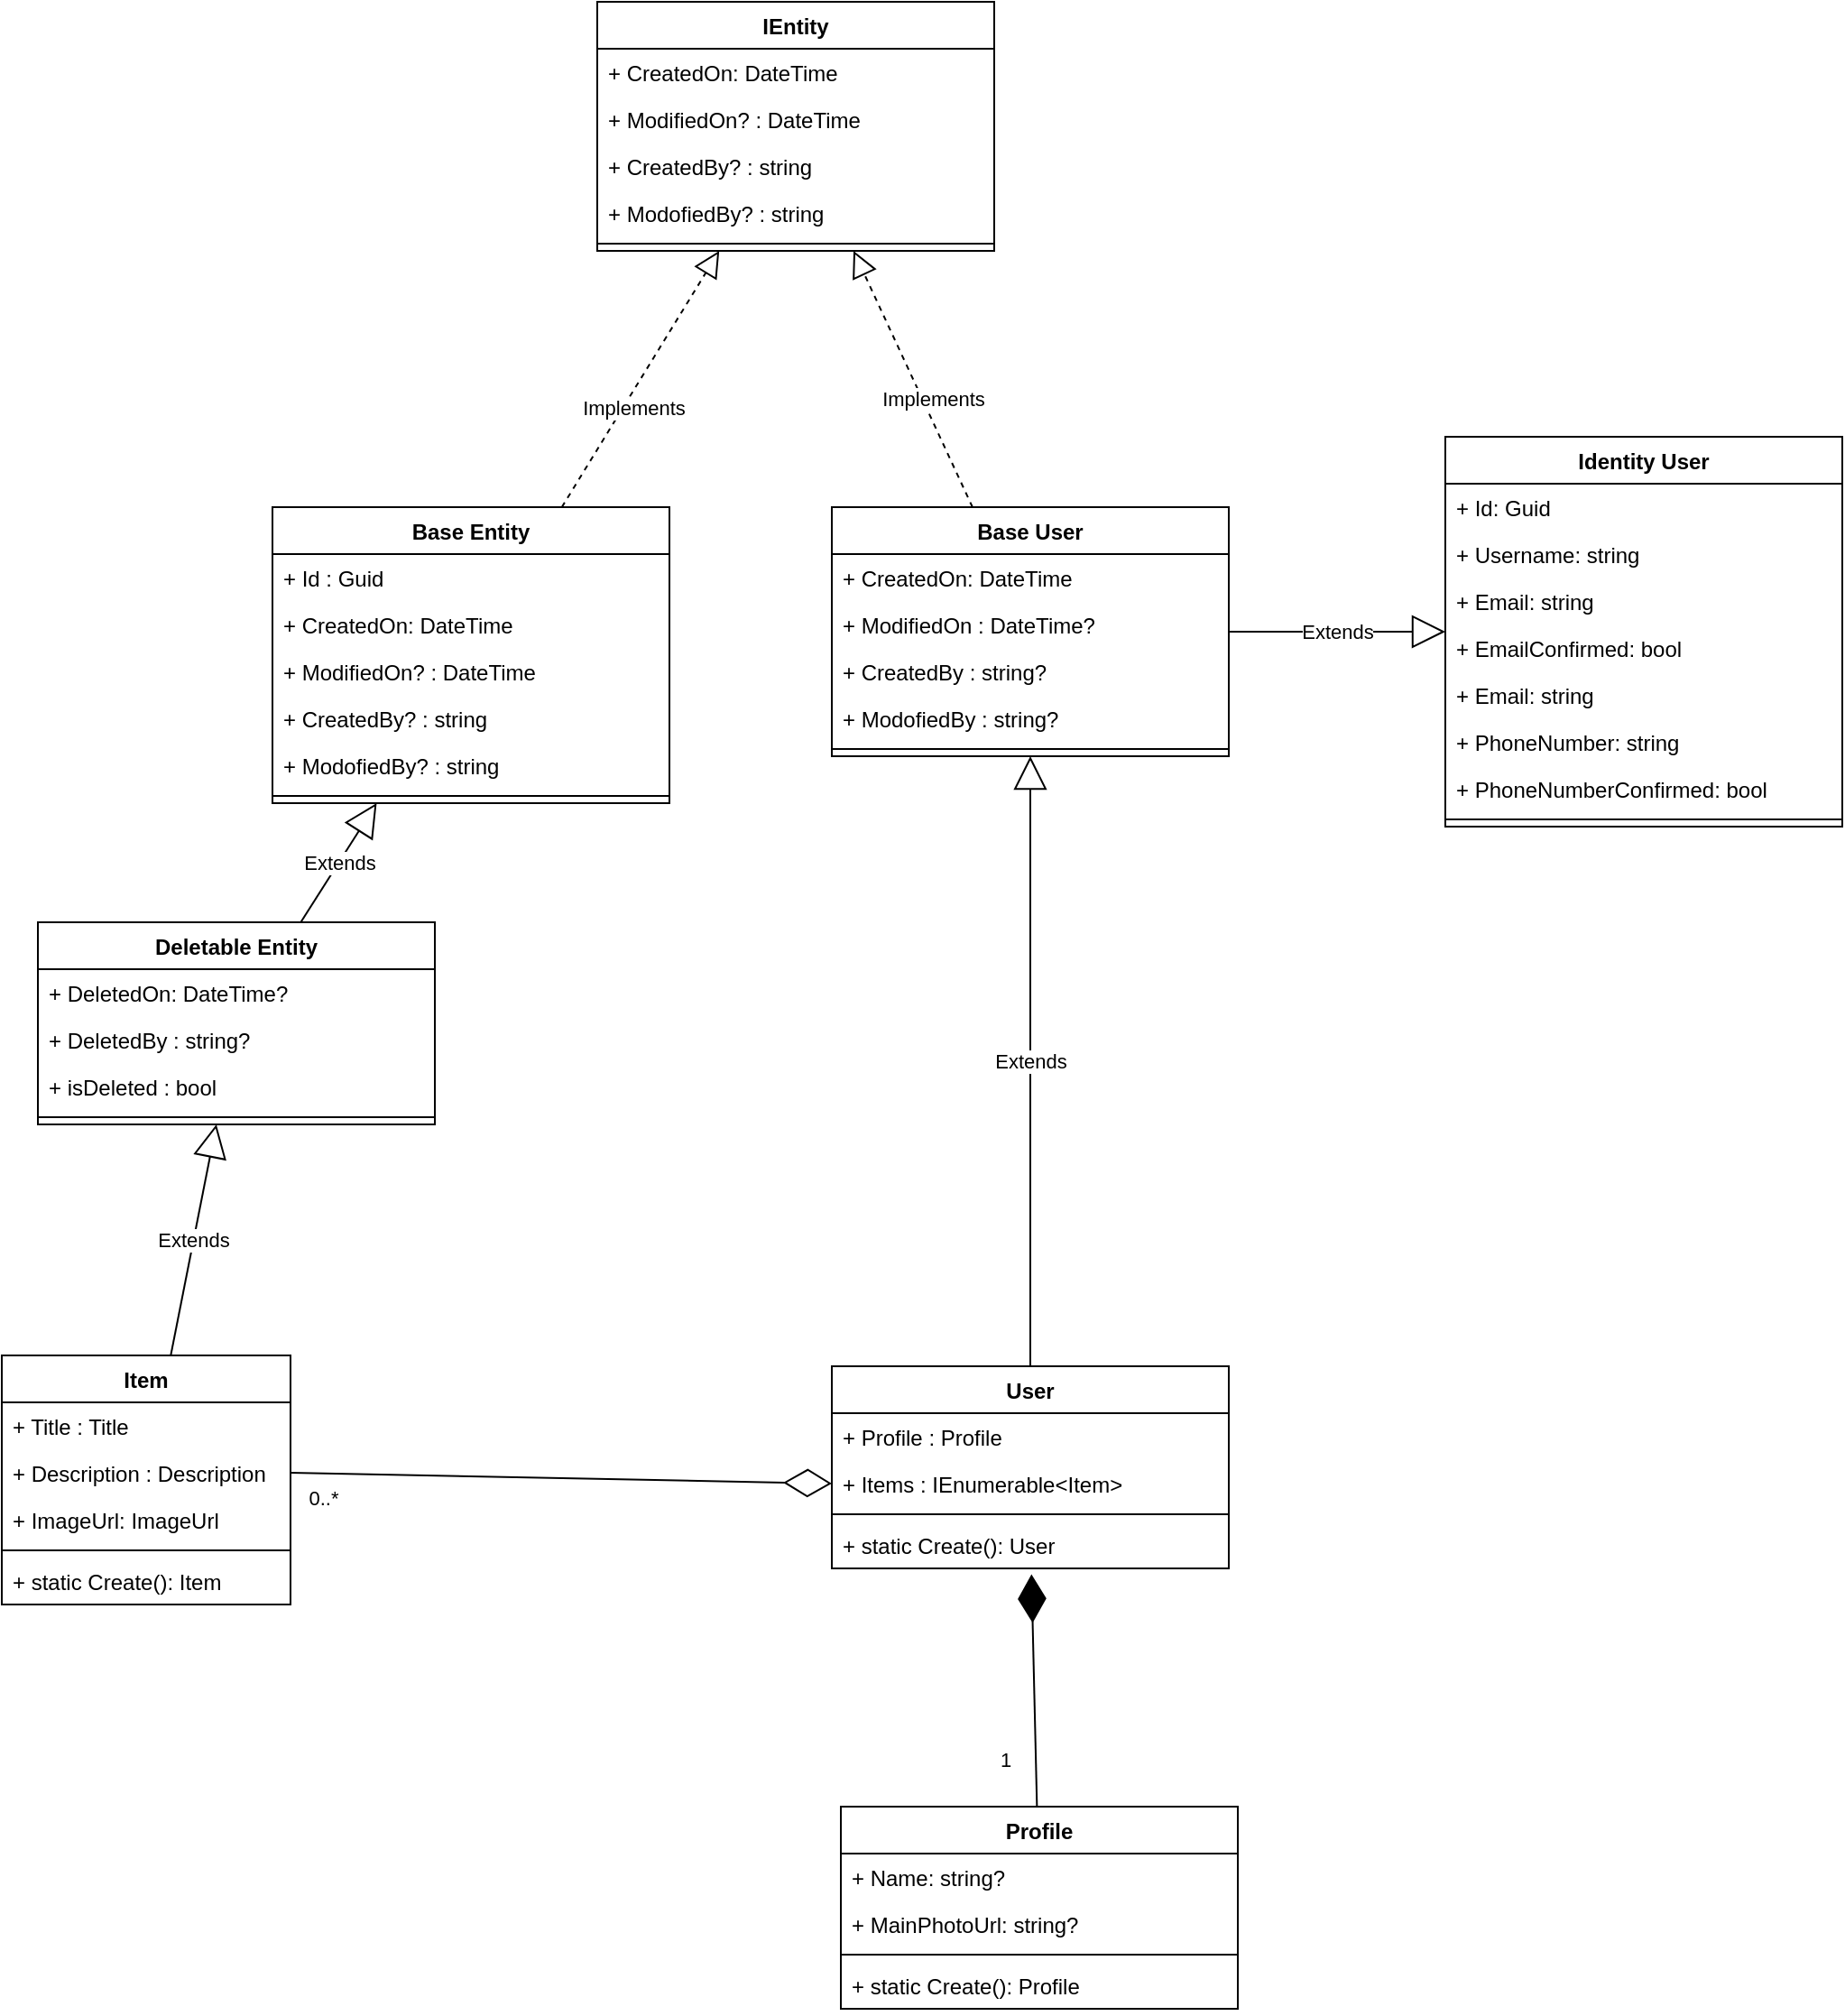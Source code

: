 <mxfile version="20.6.0" type="github">
  <diagram name="Page-1" id="e7e014a7-5840-1c2e-5031-d8a46d1fe8dd">
    <mxGraphModel dx="2302" dy="2025" grid="1" gridSize="10" guides="1" tooltips="1" connect="1" arrows="1" fold="1" page="1" pageScale="1" pageWidth="1169" pageHeight="826" background="none" math="0" shadow="0">
      <root>
        <mxCell id="0" />
        <mxCell id="1" parent="0" />
        <mxCell id="4E-hsFMsyUo2UfAFvhTs-70" value="Item" style="swimlane;fontStyle=1;align=center;verticalAlign=top;childLayout=stackLayout;horizontal=1;startSize=26;horizontalStack=0;resizeParent=1;resizeParentMax=0;resizeLast=0;collapsible=1;marginBottom=0;" parent="1" vertex="1">
          <mxGeometry x="120" y="40" width="160" height="138" as="geometry" />
        </mxCell>
        <mxCell id="4E-hsFMsyUo2UfAFvhTs-75" value="+ Title : Title" style="text;strokeColor=none;fillColor=none;align=left;verticalAlign=top;spacingLeft=4;spacingRight=4;overflow=hidden;rotatable=0;points=[[0,0.5],[1,0.5]];portConstraint=eastwest;" parent="4E-hsFMsyUo2UfAFvhTs-70" vertex="1">
          <mxGeometry y="26" width="160" height="26" as="geometry" />
        </mxCell>
        <mxCell id="4E-hsFMsyUo2UfAFvhTs-76" value="+ Description : Description" style="text;strokeColor=none;fillColor=none;align=left;verticalAlign=top;spacingLeft=4;spacingRight=4;overflow=hidden;rotatable=0;points=[[0,0.5],[1,0.5]];portConstraint=eastwest;" parent="4E-hsFMsyUo2UfAFvhTs-70" vertex="1">
          <mxGeometry y="52" width="160" height="26" as="geometry" />
        </mxCell>
        <mxCell id="4E-hsFMsyUo2UfAFvhTs-77" value="+ ImageUrl: ImageUrl" style="text;strokeColor=none;fillColor=none;align=left;verticalAlign=top;spacingLeft=4;spacingRight=4;overflow=hidden;rotatable=0;points=[[0,0.5],[1,0.5]];portConstraint=eastwest;" parent="4E-hsFMsyUo2UfAFvhTs-70" vertex="1">
          <mxGeometry y="78" width="160" height="26" as="geometry" />
        </mxCell>
        <mxCell id="4E-hsFMsyUo2UfAFvhTs-72" value="" style="line;strokeWidth=1;fillColor=none;align=left;verticalAlign=middle;spacingTop=-1;spacingLeft=3;spacingRight=3;rotatable=0;labelPosition=right;points=[];portConstraint=eastwest;strokeColor=inherit;" parent="4E-hsFMsyUo2UfAFvhTs-70" vertex="1">
          <mxGeometry y="104" width="160" height="8" as="geometry" />
        </mxCell>
        <mxCell id="4E-hsFMsyUo2UfAFvhTs-73" value="+ static Create(): Item" style="text;strokeColor=none;fillColor=none;align=left;verticalAlign=top;spacingLeft=4;spacingRight=4;overflow=hidden;rotatable=0;points=[[0,0.5],[1,0.5]];portConstraint=eastwest;" parent="4E-hsFMsyUo2UfAFvhTs-70" vertex="1">
          <mxGeometry y="112" width="160" height="26" as="geometry" />
        </mxCell>
        <mxCell id="4E-hsFMsyUo2UfAFvhTs-78" value="User" style="swimlane;fontStyle=1;align=center;verticalAlign=top;childLayout=stackLayout;horizontal=1;startSize=26;horizontalStack=0;resizeParent=1;resizeParentMax=0;resizeLast=0;collapsible=1;marginBottom=0;" parent="1" vertex="1">
          <mxGeometry x="580" y="46" width="220" height="112" as="geometry" />
        </mxCell>
        <mxCell id="4E-hsFMsyUo2UfAFvhTs-48" value="+ Profile : Profile" style="text;strokeColor=none;fillColor=none;align=left;verticalAlign=top;spacingLeft=4;spacingRight=4;overflow=hidden;rotatable=0;points=[[0,0.5],[1,0.5]];portConstraint=eastwest;" parent="4E-hsFMsyUo2UfAFvhTs-78" vertex="1">
          <mxGeometry y="26" width="220" height="26" as="geometry" />
        </mxCell>
        <mxCell id="4E-hsFMsyUo2UfAFvhTs-49" value="+ Items : IEnumerable&lt;Item&gt;" style="text;strokeColor=none;fillColor=none;align=left;verticalAlign=top;spacingLeft=4;spacingRight=4;overflow=hidden;rotatable=0;points=[[0,0.5],[1,0.5]];portConstraint=eastwest;" parent="4E-hsFMsyUo2UfAFvhTs-78" vertex="1">
          <mxGeometry y="52" width="220" height="26" as="geometry" />
        </mxCell>
        <mxCell id="4E-hsFMsyUo2UfAFvhTs-83" value="" style="line;strokeWidth=1;fillColor=none;align=left;verticalAlign=middle;spacingTop=-1;spacingLeft=3;spacingRight=3;rotatable=0;labelPosition=right;points=[];portConstraint=eastwest;strokeColor=inherit;" parent="4E-hsFMsyUo2UfAFvhTs-78" vertex="1">
          <mxGeometry y="78" width="220" height="8" as="geometry" />
        </mxCell>
        <mxCell id="4E-hsFMsyUo2UfAFvhTs-84" value="+ static Create(): User" style="text;strokeColor=none;fillColor=none;align=left;verticalAlign=top;spacingLeft=4;spacingRight=4;overflow=hidden;rotatable=0;points=[[0,0.5],[1,0.5]];portConstraint=eastwest;" parent="4E-hsFMsyUo2UfAFvhTs-78" vertex="1">
          <mxGeometry y="86" width="220" height="26" as="geometry" />
        </mxCell>
        <mxCell id="4E-hsFMsyUo2UfAFvhTs-96" value="Base User" style="swimlane;fontStyle=1;align=center;verticalAlign=top;childLayout=stackLayout;horizontal=1;startSize=26;horizontalStack=0;resizeParent=1;resizeParentMax=0;resizeLast=0;collapsible=1;marginBottom=0;" parent="1" vertex="1">
          <mxGeometry x="580" y="-430" width="220" height="138" as="geometry" />
        </mxCell>
        <mxCell id="4E-hsFMsyUo2UfAFvhTs-97" value="+ CreatedOn: DateTime" style="text;strokeColor=none;fillColor=none;align=left;verticalAlign=top;spacingLeft=4;spacingRight=4;overflow=hidden;rotatable=0;points=[[0,0.5],[1,0.5]];portConstraint=eastwest;" parent="4E-hsFMsyUo2UfAFvhTs-96" vertex="1">
          <mxGeometry y="26" width="220" height="26" as="geometry" />
        </mxCell>
        <mxCell id="4E-hsFMsyUo2UfAFvhTs-98" value="+ ModifiedOn : DateTime?" style="text;strokeColor=none;fillColor=none;align=left;verticalAlign=top;spacingLeft=4;spacingRight=4;overflow=hidden;rotatable=0;points=[[0,0.5],[1,0.5]];portConstraint=eastwest;" parent="4E-hsFMsyUo2UfAFvhTs-96" vertex="1">
          <mxGeometry y="52" width="220" height="26" as="geometry" />
        </mxCell>
        <mxCell id="4E-hsFMsyUo2UfAFvhTs-104" value="+ CreatedBy : string?" style="text;strokeColor=none;fillColor=none;align=left;verticalAlign=top;spacingLeft=4;spacingRight=4;overflow=hidden;rotatable=0;points=[[0,0.5],[1,0.5]];portConstraint=eastwest;" parent="4E-hsFMsyUo2UfAFvhTs-96" vertex="1">
          <mxGeometry y="78" width="220" height="26" as="geometry" />
        </mxCell>
        <mxCell id="4E-hsFMsyUo2UfAFvhTs-105" value="+ ModofiedBy : string?" style="text;strokeColor=none;fillColor=none;align=left;verticalAlign=top;spacingLeft=4;spacingRight=4;overflow=hidden;rotatable=0;points=[[0,0.5],[1,0.5]];portConstraint=eastwest;" parent="4E-hsFMsyUo2UfAFvhTs-96" vertex="1">
          <mxGeometry y="104" width="220" height="26" as="geometry" />
        </mxCell>
        <mxCell id="4E-hsFMsyUo2UfAFvhTs-99" value="" style="line;strokeWidth=1;fillColor=none;align=left;verticalAlign=middle;spacingTop=-1;spacingLeft=3;spacingRight=3;rotatable=0;labelPosition=right;points=[];portConstraint=eastwest;strokeColor=inherit;" parent="4E-hsFMsyUo2UfAFvhTs-96" vertex="1">
          <mxGeometry y="130" width="220" height="8" as="geometry" />
        </mxCell>
        <mxCell id="4E-hsFMsyUo2UfAFvhTs-106" value="Identity User" style="swimlane;fontStyle=1;align=center;verticalAlign=top;childLayout=stackLayout;horizontal=1;startSize=26;horizontalStack=0;resizeParent=1;resizeParentMax=0;resizeLast=0;collapsible=1;marginBottom=0;" parent="1" vertex="1">
          <mxGeometry x="920" y="-469" width="220" height="216" as="geometry" />
        </mxCell>
        <mxCell id="4E-hsFMsyUo2UfAFvhTs-107" value="+ Id: Guid" style="text;strokeColor=none;fillColor=none;align=left;verticalAlign=top;spacingLeft=4;spacingRight=4;overflow=hidden;rotatable=0;points=[[0,0.5],[1,0.5]];portConstraint=eastwest;" parent="4E-hsFMsyUo2UfAFvhTs-106" vertex="1">
          <mxGeometry y="26" width="220" height="26" as="geometry" />
        </mxCell>
        <mxCell id="4E-hsFMsyUo2UfAFvhTs-108" value="+ Username: string" style="text;strokeColor=none;fillColor=none;align=left;verticalAlign=top;spacingLeft=4;spacingRight=4;overflow=hidden;rotatable=0;points=[[0,0.5],[1,0.5]];portConstraint=eastwest;" parent="4E-hsFMsyUo2UfAFvhTs-106" vertex="1">
          <mxGeometry y="52" width="220" height="26" as="geometry" />
        </mxCell>
        <mxCell id="4E-hsFMsyUo2UfAFvhTs-109" value="+ Email: string" style="text;strokeColor=none;fillColor=none;align=left;verticalAlign=top;spacingLeft=4;spacingRight=4;overflow=hidden;rotatable=0;points=[[0,0.5],[1,0.5]];portConstraint=eastwest;" parent="4E-hsFMsyUo2UfAFvhTs-106" vertex="1">
          <mxGeometry y="78" width="220" height="26" as="geometry" />
        </mxCell>
        <mxCell id="4E-hsFMsyUo2UfAFvhTs-156" value="+ EmailConfirmed: bool" style="text;strokeColor=none;fillColor=none;align=left;verticalAlign=top;spacingLeft=4;spacingRight=4;overflow=hidden;rotatable=0;points=[[0,0.5],[1,0.5]];portConstraint=eastwest;" parent="4E-hsFMsyUo2UfAFvhTs-106" vertex="1">
          <mxGeometry y="104" width="220" height="26" as="geometry" />
        </mxCell>
        <mxCell id="4E-hsFMsyUo2UfAFvhTs-157" value="+ Email: string" style="text;strokeColor=none;fillColor=none;align=left;verticalAlign=top;spacingLeft=4;spacingRight=4;overflow=hidden;rotatable=0;points=[[0,0.5],[1,0.5]];portConstraint=eastwest;" parent="4E-hsFMsyUo2UfAFvhTs-106" vertex="1">
          <mxGeometry y="130" width="220" height="26" as="geometry" />
        </mxCell>
        <mxCell id="4E-hsFMsyUo2UfAFvhTs-110" value="+ PhoneNumber: string" style="text;strokeColor=none;fillColor=none;align=left;verticalAlign=top;spacingLeft=4;spacingRight=4;overflow=hidden;rotatable=0;points=[[0,0.5],[1,0.5]];portConstraint=eastwest;" parent="4E-hsFMsyUo2UfAFvhTs-106" vertex="1">
          <mxGeometry y="156" width="220" height="26" as="geometry" />
        </mxCell>
        <mxCell id="4E-hsFMsyUo2UfAFvhTs-158" value="+ PhoneNumberConfirmed: bool" style="text;strokeColor=none;fillColor=none;align=left;verticalAlign=top;spacingLeft=4;spacingRight=4;overflow=hidden;rotatable=0;points=[[0,0.5],[1,0.5]];portConstraint=eastwest;" parent="4E-hsFMsyUo2UfAFvhTs-106" vertex="1">
          <mxGeometry y="182" width="220" height="26" as="geometry" />
        </mxCell>
        <mxCell id="4E-hsFMsyUo2UfAFvhTs-111" value="" style="line;strokeWidth=1;fillColor=none;align=left;verticalAlign=middle;spacingTop=-1;spacingLeft=3;spacingRight=3;rotatable=0;labelPosition=right;points=[];portConstraint=eastwest;strokeColor=inherit;" parent="4E-hsFMsyUo2UfAFvhTs-106" vertex="1">
          <mxGeometry y="208" width="220" height="8" as="geometry" />
        </mxCell>
        <mxCell id="4E-hsFMsyUo2UfAFvhTs-115" value="" style="endArrow=diamondThin;endFill=1;endSize=24;html=1;rounded=0;entryX=0.503;entryY=1.126;entryDx=0;entryDy=0;entryPerimeter=0;" parent="1" source="4E-hsFMsyUo2UfAFvhTs-151" target="4E-hsFMsyUo2UfAFvhTs-84" edge="1">
          <mxGeometry width="160" relative="1" as="geometry">
            <mxPoint x="684.4" y="267.088" as="sourcePoint" />
            <mxPoint x="570" y="270" as="targetPoint" />
          </mxGeometry>
        </mxCell>
        <mxCell id="4E-hsFMsyUo2UfAFvhTs-116" value="1" style="edgeLabel;html=1;align=center;verticalAlign=middle;resizable=0;points=[];" parent="4E-hsFMsyUo2UfAFvhTs-115" vertex="1" connectable="0">
          <mxGeometry x="-0.201" y="2" relative="1" as="geometry">
            <mxPoint x="-15" y="25" as="offset" />
          </mxGeometry>
        </mxCell>
        <mxCell id="4E-hsFMsyUo2UfAFvhTs-117" value="" style="endArrow=diamondThin;endFill=0;endSize=24;html=1;rounded=0;entryX=0;entryY=0.5;entryDx=0;entryDy=0;exitX=1;exitY=0.5;exitDx=0;exitDy=0;" parent="1" source="4E-hsFMsyUo2UfAFvhTs-76" target="4E-hsFMsyUo2UfAFvhTs-49" edge="1">
          <mxGeometry width="160" relative="1" as="geometry">
            <mxPoint x="240" y="220" as="sourcePoint" />
            <mxPoint x="400" y="220" as="targetPoint" />
          </mxGeometry>
        </mxCell>
        <mxCell id="4E-hsFMsyUo2UfAFvhTs-118" value="0..*" style="edgeLabel;html=1;align=center;verticalAlign=middle;resizable=0;points=[];" parent="4E-hsFMsyUo2UfAFvhTs-117" vertex="1" connectable="0">
          <mxGeometry x="-0.6" y="1" relative="1" as="geometry">
            <mxPoint x="-42" y="14" as="offset" />
          </mxGeometry>
        </mxCell>
        <mxCell id="4E-hsFMsyUo2UfAFvhTs-119" value="Extends" style="endArrow=block;endSize=16;endFill=0;html=1;rounded=0;" parent="1" source="4E-hsFMsyUo2UfAFvhTs-78" target="4E-hsFMsyUo2UfAFvhTs-96" edge="1">
          <mxGeometry width="160" relative="1" as="geometry">
            <mxPoint x="720" y="250" as="sourcePoint" />
            <mxPoint x="880" y="250" as="targetPoint" />
          </mxGeometry>
        </mxCell>
        <mxCell id="4E-hsFMsyUo2UfAFvhTs-120" value="Extends" style="endArrow=block;endSize=16;endFill=0;html=1;rounded=0;" parent="1" source="4E-hsFMsyUo2UfAFvhTs-96" target="4E-hsFMsyUo2UfAFvhTs-106" edge="1">
          <mxGeometry width="160" relative="1" as="geometry">
            <mxPoint x="1040" y="265.04" as="sourcePoint" />
            <mxPoint x="1180" y="260.0" as="targetPoint" />
          </mxGeometry>
        </mxCell>
        <mxCell id="4E-hsFMsyUo2UfAFvhTs-121" value="Deletable Entity" style="swimlane;fontStyle=1;align=center;verticalAlign=top;childLayout=stackLayout;horizontal=1;startSize=26;horizontalStack=0;resizeParent=1;resizeParentMax=0;resizeLast=0;collapsible=1;marginBottom=0;" parent="1" vertex="1">
          <mxGeometry x="140" y="-200" width="220" height="112" as="geometry" />
        </mxCell>
        <mxCell id="4E-hsFMsyUo2UfAFvhTs-122" value="+ DeletedOn: DateTime?" style="text;strokeColor=none;fillColor=none;align=left;verticalAlign=top;spacingLeft=4;spacingRight=4;overflow=hidden;rotatable=0;points=[[0,0.5],[1,0.5]];portConstraint=eastwest;" parent="4E-hsFMsyUo2UfAFvhTs-121" vertex="1">
          <mxGeometry y="26" width="220" height="26" as="geometry" />
        </mxCell>
        <mxCell id="4E-hsFMsyUo2UfAFvhTs-124" value="+ DeletedBy : string?" style="text;strokeColor=none;fillColor=none;align=left;verticalAlign=top;spacingLeft=4;spacingRight=4;overflow=hidden;rotatable=0;points=[[0,0.5],[1,0.5]];portConstraint=eastwest;" parent="4E-hsFMsyUo2UfAFvhTs-121" vertex="1">
          <mxGeometry y="52" width="220" height="26" as="geometry" />
        </mxCell>
        <mxCell id="4E-hsFMsyUo2UfAFvhTs-125" value="+ isDeleted : bool" style="text;strokeColor=none;fillColor=none;align=left;verticalAlign=top;spacingLeft=4;spacingRight=4;overflow=hidden;rotatable=0;points=[[0,0.5],[1,0.5]];portConstraint=eastwest;" parent="4E-hsFMsyUo2UfAFvhTs-121" vertex="1">
          <mxGeometry y="78" width="220" height="26" as="geometry" />
        </mxCell>
        <mxCell id="4E-hsFMsyUo2UfAFvhTs-126" value="" style="line;strokeWidth=1;fillColor=none;align=left;verticalAlign=middle;spacingTop=-1;spacingLeft=3;spacingRight=3;rotatable=0;labelPosition=right;points=[];portConstraint=eastwest;strokeColor=inherit;" parent="4E-hsFMsyUo2UfAFvhTs-121" vertex="1">
          <mxGeometry y="104" width="220" height="8" as="geometry" />
        </mxCell>
        <mxCell id="4E-hsFMsyUo2UfAFvhTs-127" value="Extends" style="endArrow=block;endSize=16;endFill=0;html=1;rounded=0;" parent="1" source="4E-hsFMsyUo2UfAFvhTs-70" target="4E-hsFMsyUo2UfAFvhTs-121" edge="1">
          <mxGeometry width="160" relative="1" as="geometry">
            <mxPoint x="180" y="-34.96" as="sourcePoint" />
            <mxPoint x="320" y="-40.0" as="targetPoint" />
          </mxGeometry>
        </mxCell>
        <mxCell id="4E-hsFMsyUo2UfAFvhTs-133" value="Base Entity" style="swimlane;fontStyle=1;align=center;verticalAlign=top;childLayout=stackLayout;horizontal=1;startSize=26;horizontalStack=0;resizeParent=1;resizeParentMax=0;resizeLast=0;collapsible=1;marginBottom=0;" parent="1" vertex="1">
          <mxGeometry x="270" y="-430" width="220" height="164" as="geometry" />
        </mxCell>
        <mxCell id="4E-hsFMsyUo2UfAFvhTs-71" value="+ Id : Guid" style="text;strokeColor=none;fillColor=none;align=left;verticalAlign=top;spacingLeft=4;spacingRight=4;overflow=hidden;rotatable=0;points=[[0,0.5],[1,0.5]];portConstraint=eastwest;" parent="4E-hsFMsyUo2UfAFvhTs-133" vertex="1">
          <mxGeometry y="26" width="220" height="26" as="geometry" />
        </mxCell>
        <mxCell id="4E-hsFMsyUo2UfAFvhTs-134" value="+ CreatedOn: DateTime" style="text;strokeColor=none;fillColor=none;align=left;verticalAlign=top;spacingLeft=4;spacingRight=4;overflow=hidden;rotatable=0;points=[[0,0.5],[1,0.5]];portConstraint=eastwest;" parent="4E-hsFMsyUo2UfAFvhTs-133" vertex="1">
          <mxGeometry y="52" width="220" height="26" as="geometry" />
        </mxCell>
        <mxCell id="4E-hsFMsyUo2UfAFvhTs-135" value="+ ModifiedOn? : DateTime" style="text;strokeColor=none;fillColor=none;align=left;verticalAlign=top;spacingLeft=4;spacingRight=4;overflow=hidden;rotatable=0;points=[[0,0.5],[1,0.5]];portConstraint=eastwest;" parent="4E-hsFMsyUo2UfAFvhTs-133" vertex="1">
          <mxGeometry y="78" width="220" height="26" as="geometry" />
        </mxCell>
        <mxCell id="4E-hsFMsyUo2UfAFvhTs-136" value="+ CreatedBy? : string" style="text;strokeColor=none;fillColor=none;align=left;verticalAlign=top;spacingLeft=4;spacingRight=4;overflow=hidden;rotatable=0;points=[[0,0.5],[1,0.5]];portConstraint=eastwest;" parent="4E-hsFMsyUo2UfAFvhTs-133" vertex="1">
          <mxGeometry y="104" width="220" height="26" as="geometry" />
        </mxCell>
        <mxCell id="4E-hsFMsyUo2UfAFvhTs-137" value="+ ModofiedBy? : string" style="text;strokeColor=none;fillColor=none;align=left;verticalAlign=top;spacingLeft=4;spacingRight=4;overflow=hidden;rotatable=0;points=[[0,0.5],[1,0.5]];portConstraint=eastwest;" parent="4E-hsFMsyUo2UfAFvhTs-133" vertex="1">
          <mxGeometry y="130" width="220" height="26" as="geometry" />
        </mxCell>
        <mxCell id="4E-hsFMsyUo2UfAFvhTs-138" value="" style="line;strokeWidth=1;fillColor=none;align=left;verticalAlign=middle;spacingTop=-1;spacingLeft=3;spacingRight=3;rotatable=0;labelPosition=right;points=[];portConstraint=eastwest;strokeColor=inherit;" parent="4E-hsFMsyUo2UfAFvhTs-133" vertex="1">
          <mxGeometry y="156" width="220" height="8" as="geometry" />
        </mxCell>
        <mxCell id="4E-hsFMsyUo2UfAFvhTs-139" value="Extends" style="endArrow=block;endSize=16;endFill=0;html=1;rounded=0;" parent="1" source="4E-hsFMsyUo2UfAFvhTs-121" target="4E-hsFMsyUo2UfAFvhTs-133" edge="1">
          <mxGeometry width="160" relative="1" as="geometry">
            <mxPoint x="490.004" y="-184" as="sourcePoint" />
            <mxPoint x="560.004" y="-322" as="targetPoint" />
          </mxGeometry>
        </mxCell>
        <mxCell id="4E-hsFMsyUo2UfAFvhTs-140" value="IEntity" style="swimlane;fontStyle=1;align=center;verticalAlign=top;childLayout=stackLayout;horizontal=1;startSize=26;horizontalStack=0;resizeParent=1;resizeParentMax=0;resizeLast=0;collapsible=1;marginBottom=0;" parent="1" vertex="1">
          <mxGeometry x="450" y="-710" width="220" height="138" as="geometry" />
        </mxCell>
        <mxCell id="4E-hsFMsyUo2UfAFvhTs-141" value="+ CreatedOn: DateTime" style="text;strokeColor=none;fillColor=none;align=left;verticalAlign=top;spacingLeft=4;spacingRight=4;overflow=hidden;rotatable=0;points=[[0,0.5],[1,0.5]];portConstraint=eastwest;" parent="4E-hsFMsyUo2UfAFvhTs-140" vertex="1">
          <mxGeometry y="26" width="220" height="26" as="geometry" />
        </mxCell>
        <mxCell id="4E-hsFMsyUo2UfAFvhTs-142" value="+ ModifiedOn? : DateTime" style="text;strokeColor=none;fillColor=none;align=left;verticalAlign=top;spacingLeft=4;spacingRight=4;overflow=hidden;rotatable=0;points=[[0,0.5],[1,0.5]];portConstraint=eastwest;" parent="4E-hsFMsyUo2UfAFvhTs-140" vertex="1">
          <mxGeometry y="52" width="220" height="26" as="geometry" />
        </mxCell>
        <mxCell id="4E-hsFMsyUo2UfAFvhTs-143" value="+ CreatedBy? : string" style="text;strokeColor=none;fillColor=none;align=left;verticalAlign=top;spacingLeft=4;spacingRight=4;overflow=hidden;rotatable=0;points=[[0,0.5],[1,0.5]];portConstraint=eastwest;" parent="4E-hsFMsyUo2UfAFvhTs-140" vertex="1">
          <mxGeometry y="78" width="220" height="26" as="geometry" />
        </mxCell>
        <mxCell id="4E-hsFMsyUo2UfAFvhTs-144" value="+ ModofiedBy? : string" style="text;strokeColor=none;fillColor=none;align=left;verticalAlign=top;spacingLeft=4;spacingRight=4;overflow=hidden;rotatable=0;points=[[0,0.5],[1,0.5]];portConstraint=eastwest;" parent="4E-hsFMsyUo2UfAFvhTs-140" vertex="1">
          <mxGeometry y="104" width="220" height="26" as="geometry" />
        </mxCell>
        <mxCell id="4E-hsFMsyUo2UfAFvhTs-145" value="" style="line;strokeWidth=1;fillColor=none;align=left;verticalAlign=middle;spacingTop=-1;spacingLeft=3;spacingRight=3;rotatable=0;labelPosition=right;points=[];portConstraint=eastwest;strokeColor=inherit;" parent="4E-hsFMsyUo2UfAFvhTs-140" vertex="1">
          <mxGeometry y="130" width="220" height="8" as="geometry" />
        </mxCell>
        <mxCell id="4E-hsFMsyUo2UfAFvhTs-147" value="" style="endArrow=block;dashed=1;endFill=0;endSize=12;html=1;rounded=0;" parent="1" source="4E-hsFMsyUo2UfAFvhTs-133" target="4E-hsFMsyUo2UfAFvhTs-140" edge="1">
          <mxGeometry width="160" relative="1" as="geometry">
            <mxPoint x="250" y="-470" as="sourcePoint" />
            <mxPoint x="410" y="-470" as="targetPoint" />
          </mxGeometry>
        </mxCell>
        <mxCell id="4E-hsFMsyUo2UfAFvhTs-148" value="Implements" style="edgeLabel;html=1;align=center;verticalAlign=middle;resizable=0;points=[];" parent="4E-hsFMsyUo2UfAFvhTs-147" vertex="1" connectable="0">
          <mxGeometry x="-0.184" y="-5" relative="1" as="geometry">
            <mxPoint as="offset" />
          </mxGeometry>
        </mxCell>
        <mxCell id="4E-hsFMsyUo2UfAFvhTs-149" value="" style="endArrow=block;dashed=1;endFill=0;endSize=12;html=1;rounded=0;" parent="1" source="4E-hsFMsyUo2UfAFvhTs-96" target="4E-hsFMsyUo2UfAFvhTs-140" edge="1">
          <mxGeometry width="160" relative="1" as="geometry">
            <mxPoint x="820.001" y="-448" as="sourcePoint" />
            <mxPoint x="961.779" y="-580" as="targetPoint" />
          </mxGeometry>
        </mxCell>
        <mxCell id="4E-hsFMsyUo2UfAFvhTs-150" value="Implements" style="edgeLabel;html=1;align=center;verticalAlign=middle;resizable=0;points=[];" parent="4E-hsFMsyUo2UfAFvhTs-149" vertex="1" connectable="0">
          <mxGeometry x="-0.184" y="-5" relative="1" as="geometry">
            <mxPoint as="offset" />
          </mxGeometry>
        </mxCell>
        <mxCell id="4E-hsFMsyUo2UfAFvhTs-151" value="Profile" style="swimlane;fontStyle=1;align=center;verticalAlign=top;childLayout=stackLayout;horizontal=1;startSize=26;horizontalStack=0;resizeParent=1;resizeParentMax=0;resizeLast=0;collapsible=1;marginBottom=0;" parent="1" vertex="1">
          <mxGeometry x="585" y="290" width="220" height="112" as="geometry" />
        </mxCell>
        <mxCell id="4E-hsFMsyUo2UfAFvhTs-152" value="+ Name: string?" style="text;strokeColor=none;fillColor=none;align=left;verticalAlign=top;spacingLeft=4;spacingRight=4;overflow=hidden;rotatable=0;points=[[0,0.5],[1,0.5]];portConstraint=eastwest;" parent="4E-hsFMsyUo2UfAFvhTs-151" vertex="1">
          <mxGeometry y="26" width="220" height="26" as="geometry" />
        </mxCell>
        <mxCell id="4E-hsFMsyUo2UfAFvhTs-153" value="+ MainPhotoUrl: string?" style="text;strokeColor=none;fillColor=none;align=left;verticalAlign=top;spacingLeft=4;spacingRight=4;overflow=hidden;rotatable=0;points=[[0,0.5],[1,0.5]];portConstraint=eastwest;" parent="4E-hsFMsyUo2UfAFvhTs-151" vertex="1">
          <mxGeometry y="52" width="220" height="26" as="geometry" />
        </mxCell>
        <mxCell id="4E-hsFMsyUo2UfAFvhTs-154" value="" style="line;strokeWidth=1;fillColor=none;align=left;verticalAlign=middle;spacingTop=-1;spacingLeft=3;spacingRight=3;rotatable=0;labelPosition=right;points=[];portConstraint=eastwest;strokeColor=inherit;" parent="4E-hsFMsyUo2UfAFvhTs-151" vertex="1">
          <mxGeometry y="78" width="220" height="8" as="geometry" />
        </mxCell>
        <mxCell id="4E-hsFMsyUo2UfAFvhTs-155" value="+ static Create(): Profile" style="text;strokeColor=none;fillColor=none;align=left;verticalAlign=top;spacingLeft=4;spacingRight=4;overflow=hidden;rotatable=0;points=[[0,0.5],[1,0.5]];portConstraint=eastwest;" parent="4E-hsFMsyUo2UfAFvhTs-151" vertex="1">
          <mxGeometry y="86" width="220" height="26" as="geometry" />
        </mxCell>
      </root>
    </mxGraphModel>
  </diagram>
</mxfile>
